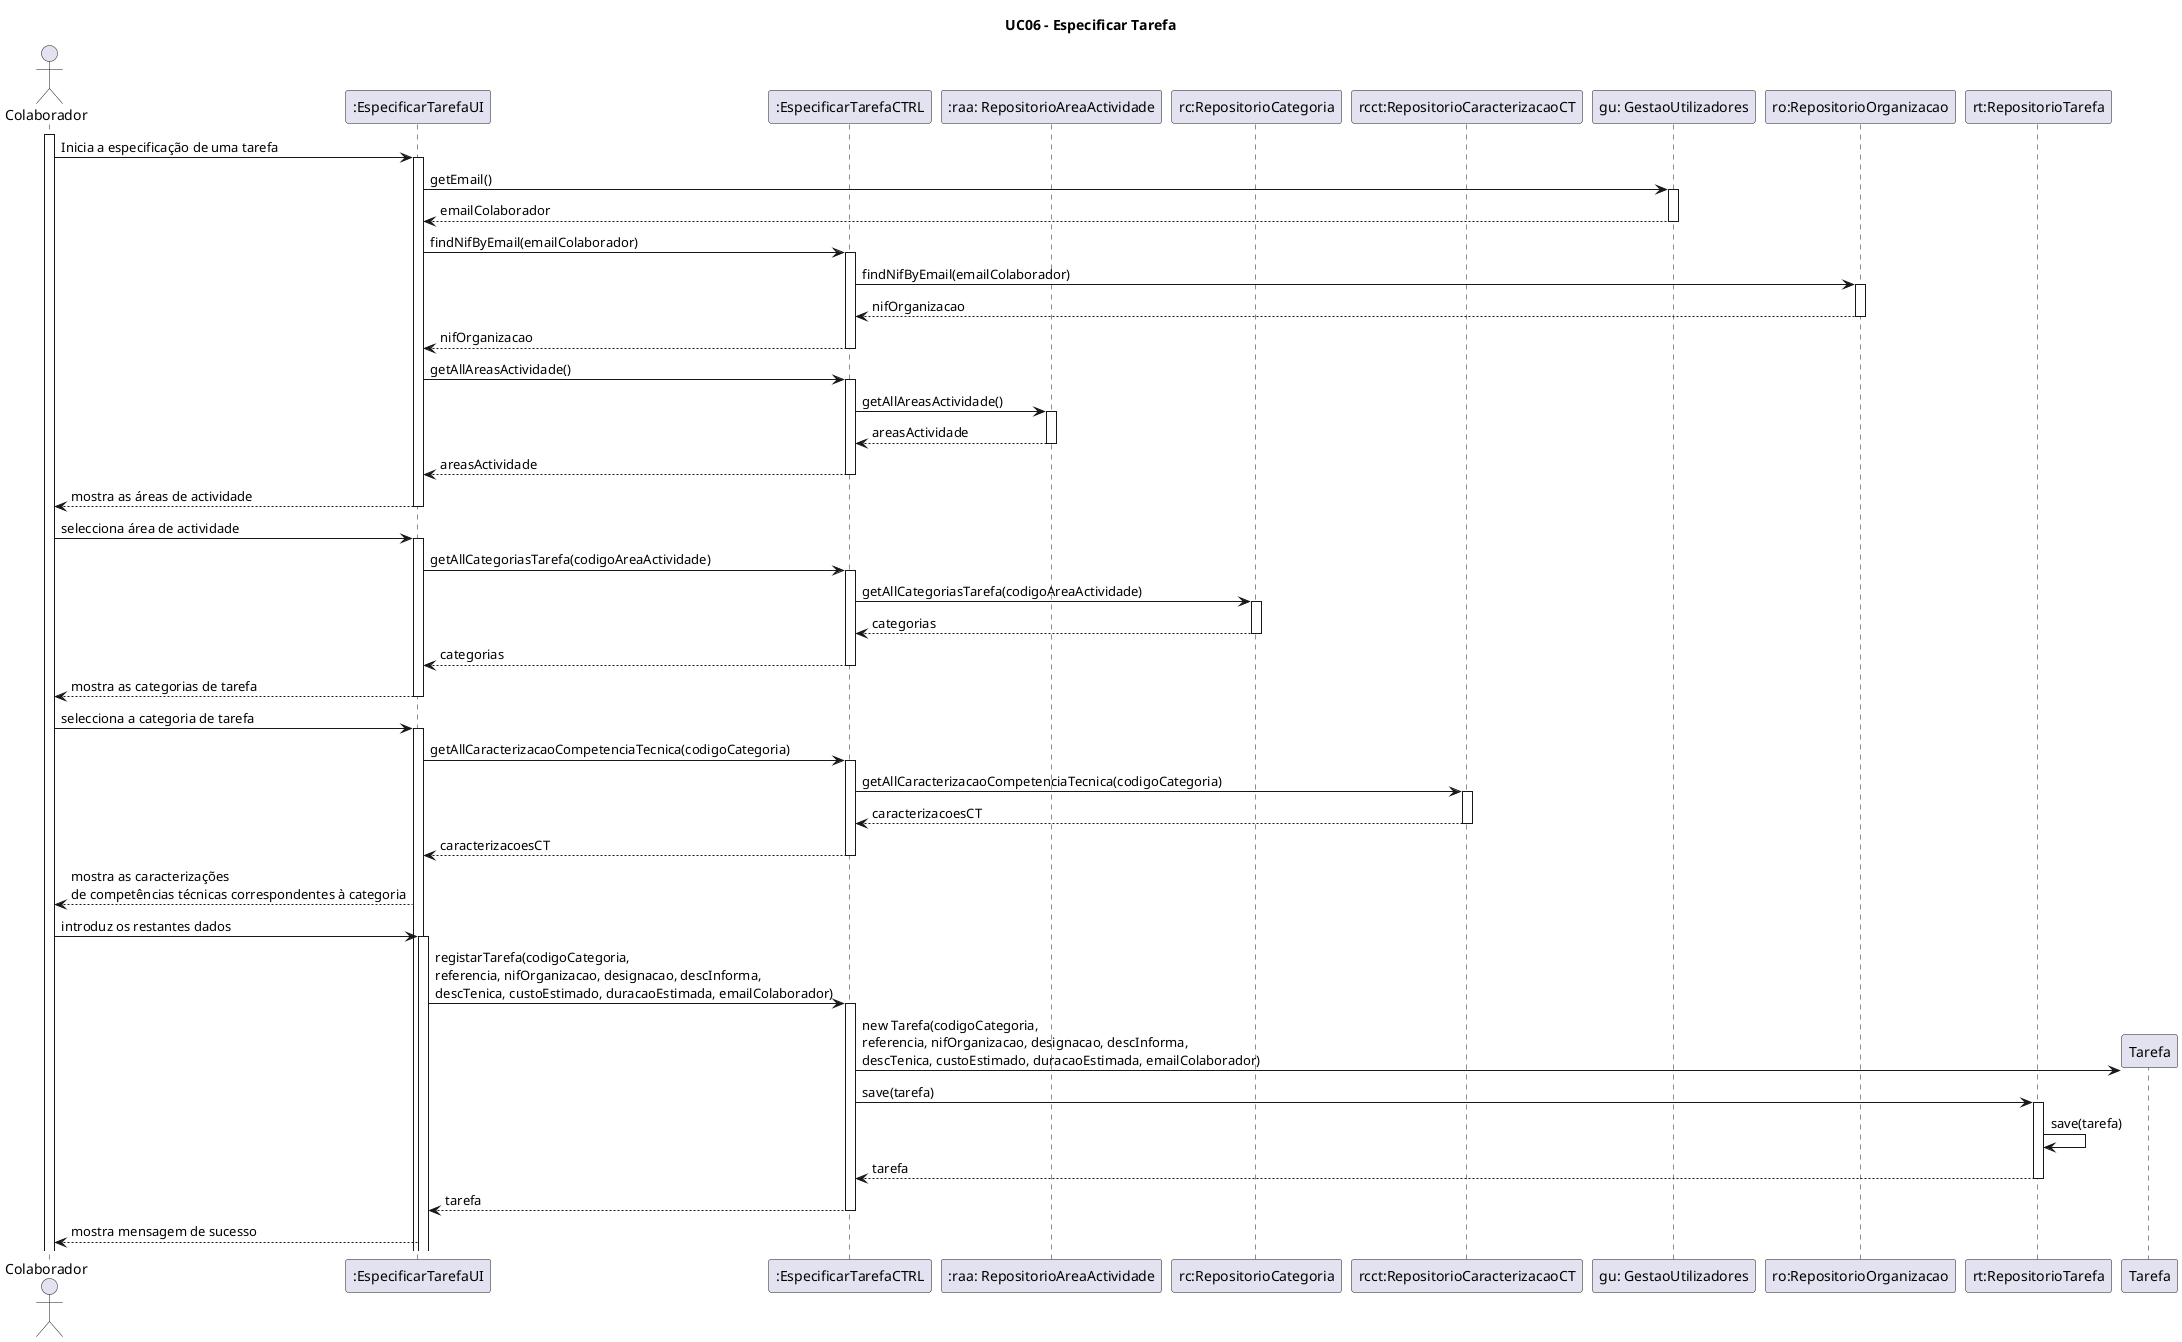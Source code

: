 @startuml

title UC06 - Especificar Tarefa

actor Colaborador 
participant ":EspecificarTarefaUI" as EspecificarTarefaUI
participant ":EspecificarTarefaCTRL" as EspecificarTarefaCTRL
participant ":raa: RepositorioAreaActividade" as RepositorioAreaActividade
participant "rc:RepositorioCategoria" as RepositorioCategoria
participant "rcct:RepositorioCaracterizacaoCT" as RepositorioCCT
participant "gu: GestaoUtilizadores" as GestaoUtilizadoresCTRL
participant "ro:RepositorioOrganizacao" as RepositorioOrganizacao
participant "rt:RepositorioTarefa" as RepositorioTarefa

activate Colaborador
Colaborador -> EspecificarTarefaUI: Inicia a especificação de uma tarefa
activate EspecificarTarefaUI
EspecificarTarefaUI -> GestaoUtilizadoresCTRL: getEmail()
activate GestaoUtilizadoresCTRL
GestaoUtilizadoresCTRL --> EspecificarTarefaUI: emailColaborador
deactivate GestaoUtilizadoresCTRL

EspecificarTarefaUI -> EspecificarTarefaCTRL: findNifByEmail(emailColaborador)
activate EspecificarTarefaCTRL
EspecificarTarefaCTRL -> RepositorioOrganizacao: findNifByEmail(emailColaborador)
activate RepositorioOrganizacao
RepositorioOrganizacao --> EspecificarTarefaCTRL: nifOrganizacao
deactivate RepositorioOrganizacao
EspecificarTarefaCTRL --> EspecificarTarefaUI: nifOrganizacao
deactivate EspecificarTarefaCTRL

EspecificarTarefaUI -> EspecificarTarefaCTRL: getAllAreasActividade()
activate EspecificarTarefaCTRL
EspecificarTarefaCTRL -> RepositorioAreaActividade: getAllAreasActividade()
activate RepositorioAreaActividade
RepositorioAreaActividade --> EspecificarTarefaCTRL: areasActividade
deactivate RepositorioAreaActividade
EspecificarTarefaCTRL --> EspecificarTarefaUI: areasActividade
deactivate EspecificarTarefaCTRL
EspecificarTarefaUI --> Colaborador: mostra as áreas de actividade
deactivate EspecificarTarefaUI

Colaborador -> EspecificarTarefaUI: selecciona área de actividade
activate EspecificarTarefaUI
EspecificarTarefaUI -> EspecificarTarefaCTRL: getAllCategoriasTarefa(codigoAreaActividade)
activate EspecificarTarefaCTRL
EspecificarTarefaCTRL -> RepositorioCategoria: getAllCategoriasTarefa(codigoAreaActividade)
activate RepositorioCategoria
RepositorioCategoria --> EspecificarTarefaCTRL: categorias
deactivate RepositorioCategoria
EspecificarTarefaCTRL --> EspecificarTarefaUI: categorias
deactivate EspecificarTarefaCTRL
EspecificarTarefaUI --> Colaborador: mostra as categorias de tarefa
deactivate EspecificarTarefaUI

Colaborador -> EspecificarTarefaUI: selecciona a categoria de tarefa
activate EspecificarTarefaUI
EspecificarTarefaUI -> EspecificarTarefaCTRL: getAllCaracterizacaoCompetenciaTecnica(codigoCategoria)
activate EspecificarTarefaCTRL
EspecificarTarefaCTRL -> RepositorioCCT: getAllCaracterizacaoCompetenciaTecnica(codigoCategoria)
activate RepositorioCCT
RepositorioCCT --> EspecificarTarefaCTRL: caracterizacoesCT
deactivate RepositorioCCT
EspecificarTarefaCTRL --> EspecificarTarefaUI: caracterizacoesCT
deactivate EspecificarTarefaCTRL
EspecificarTarefaUI --> Colaborador: mostra as caracterizações \nde competências técnicas correspondentes à categoria

Colaborador -> EspecificarTarefaUI: introduz os restantes dados
activate EspecificarTarefaUI
EspecificarTarefaUI -> EspecificarTarefaCTRL: registarTarefa(codigoCategoria, \nreferencia, nifOrganizacao, designacao, descInforma, \ndescTenica, custoEstimado, duracaoEstimada, emailColaborador)
activate EspecificarTarefaCTRL
create Tarefa
EspecificarTarefaCTRL -> Tarefa: new Tarefa(codigoCategoria, \nreferencia, nifOrganizacao, designacao, descInforma, \ndescTenica, custoEstimado, duracaoEstimada, emailColaborador)
EspecificarTarefaCTRL -> RepositorioTarefa: save(tarefa)
activate RepositorioTarefa
RepositorioTarefa -> RepositorioTarefa: save(tarefa)
RepositorioTarefa --> EspecificarTarefaCTRL: tarefa
deactivate RepositorioTarefa
EspecificarTarefaCTRL --> EspecificarTarefaUI: tarefa
deactivate EspecificarTarefaCTRL
EspecificarTarefaUI --> Colaborador: mostra mensagem de sucesso 







@enduml